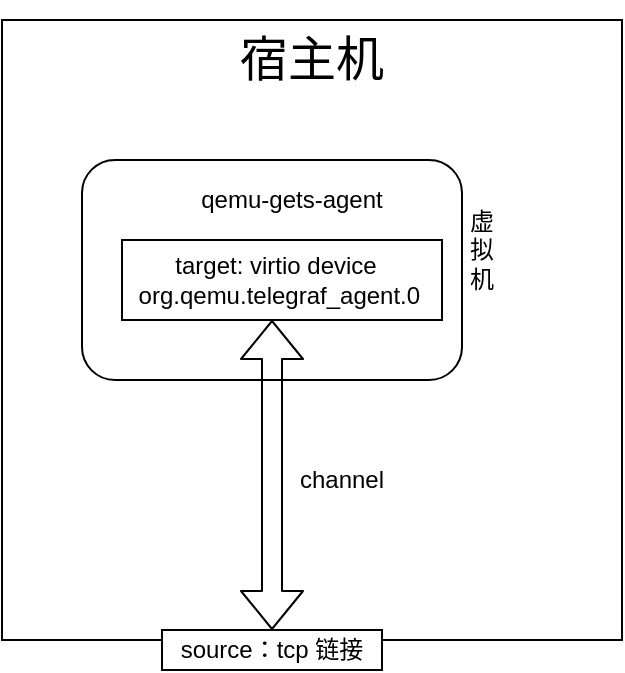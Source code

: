 <mxfile version="14.4.2" type="github">
  <diagram id="7GEHwetSPbrOQNEcrand" name="第 1 页">
    <mxGraphModel dx="1666" dy="826" grid="1" gridSize="10" guides="1" tooltips="1" connect="1" arrows="1" fold="1" page="1" pageScale="1" pageWidth="827" pageHeight="1169" math="0" shadow="0">
      <root>
        <mxCell id="0" />
        <mxCell id="1" parent="0" />
        <mxCell id="qH9IwjWAYhO64npHamcx-1" value="" style="whiteSpace=wrap;html=1;aspect=fixed;" vertex="1" parent="1">
          <mxGeometry x="70" y="270" width="310" height="310" as="geometry" />
        </mxCell>
        <mxCell id="qH9IwjWAYhO64npHamcx-2" value="" style="rounded=1;whiteSpace=wrap;html=1;" vertex="1" parent="1">
          <mxGeometry x="110" y="340" width="190" height="110" as="geometry" />
        </mxCell>
        <mxCell id="qH9IwjWAYhO64npHamcx-5" value="&lt;font style=&quot;font-size: 24px&quot;&gt;宿主机&lt;/font&gt;" style="text;html=1;strokeColor=none;fillColor=none;align=center;verticalAlign=middle;whiteSpace=wrap;rounded=0;" vertex="1" parent="1">
          <mxGeometry x="75" y="260" width="300" height="60" as="geometry" />
        </mxCell>
        <mxCell id="qH9IwjWAYhO64npHamcx-6" value="虚&lt;br&gt;拟&lt;br&gt;机" style="text;html=1;strokeColor=none;fillColor=none;align=center;verticalAlign=middle;whiteSpace=wrap;rounded=0;" vertex="1" parent="1">
          <mxGeometry x="290" y="350" width="40" height="70" as="geometry" />
        </mxCell>
        <mxCell id="qH9IwjWAYhO64npHamcx-8" value="" style="rounded=0;whiteSpace=wrap;html=1;" vertex="1" parent="1">
          <mxGeometry x="130" y="380" width="160" height="40" as="geometry" />
        </mxCell>
        <mxCell id="qH9IwjWAYhO64npHamcx-10" value="source：tcp 链接" style="rounded=0;whiteSpace=wrap;html=1;" vertex="1" parent="1">
          <mxGeometry x="150" y="575" width="110" height="20" as="geometry" />
        </mxCell>
        <mxCell id="qH9IwjWAYhO64npHamcx-12" value="channel" style="text;html=1;strokeColor=none;fillColor=none;align=center;verticalAlign=middle;whiteSpace=wrap;rounded=0;" vertex="1" parent="1">
          <mxGeometry x="220" y="490" width="40" height="20" as="geometry" />
        </mxCell>
        <mxCell id="qH9IwjWAYhO64npHamcx-14" value="target:&amp;nbsp;virtio device&lt;br&gt;&amp;nbsp;org.qemu.telegraf_agent.0" style="text;html=1;strokeColor=none;fillColor=none;align=center;verticalAlign=middle;whiteSpace=wrap;rounded=0;" vertex="1" parent="1">
          <mxGeometry x="187" y="390" width="40" height="20" as="geometry" />
        </mxCell>
        <mxCell id="qH9IwjWAYhO64npHamcx-17" value="" style="shape=flexArrow;endArrow=classic;startArrow=classic;html=1;exitX=0.5;exitY=0;exitDx=0;exitDy=0;" edge="1" parent="1" source="qH9IwjWAYhO64npHamcx-10">
          <mxGeometry width="50" height="50" relative="1" as="geometry">
            <mxPoint x="170" y="500" as="sourcePoint" />
            <mxPoint x="205" y="420" as="targetPoint" />
          </mxGeometry>
        </mxCell>
        <mxCell id="qH9IwjWAYhO64npHamcx-21" value="qemu-gets-agent" style="text;html=1;strokeColor=none;fillColor=none;align=center;verticalAlign=middle;whiteSpace=wrap;rounded=0;" vertex="1" parent="1">
          <mxGeometry x="160" y="350" width="110" height="20" as="geometry" />
        </mxCell>
      </root>
    </mxGraphModel>
  </diagram>
</mxfile>
